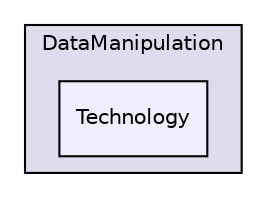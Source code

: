 digraph "C:/Users/ddieffenthaler/Desktop/SVN/source/greet-dev/main/PlugInsInterfaces/DataManipulation/Technology" {
  compound=true
  node [ fontsize="10", fontname="Helvetica"];
  edge [ labelfontsize="10", labelfontname="Helvetica"];
  subgraph clusterdir_4447585ba52742a0dc2cedb93a1eef48 {
    graph [ bgcolor="#ddddee", pencolor="black", label="DataManipulation" fontname="Helvetica", fontsize="10", URL="dir_4447585ba52742a0dc2cedb93a1eef48.html"]
  dir_40c9d6e07f06917576f58668e50554d8 [shape=box, label="Technology", style="filled", fillcolor="#eeeeff", pencolor="black", URL="dir_40c9d6e07f06917576f58668e50554d8.html"];
  }
}
